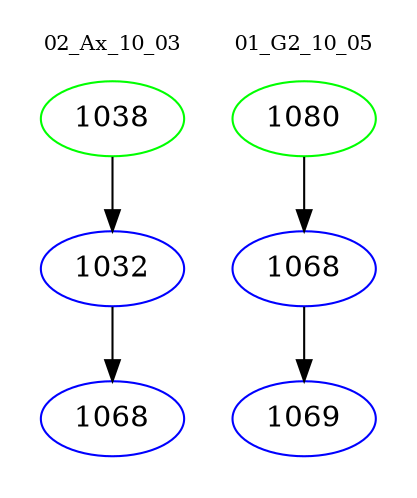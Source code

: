 digraph{
subgraph cluster_0 {
color = white
label = "02_Ax_10_03";
fontsize=10;
T0_1038 [label="1038", color="green"]
T0_1038 -> T0_1032 [color="black"]
T0_1032 [label="1032", color="blue"]
T0_1032 -> T0_1068 [color="black"]
T0_1068 [label="1068", color="blue"]
}
subgraph cluster_1 {
color = white
label = "01_G2_10_05";
fontsize=10;
T1_1080 [label="1080", color="green"]
T1_1080 -> T1_1068 [color="black"]
T1_1068 [label="1068", color="blue"]
T1_1068 -> T1_1069 [color="black"]
T1_1069 [label="1069", color="blue"]
}
}
